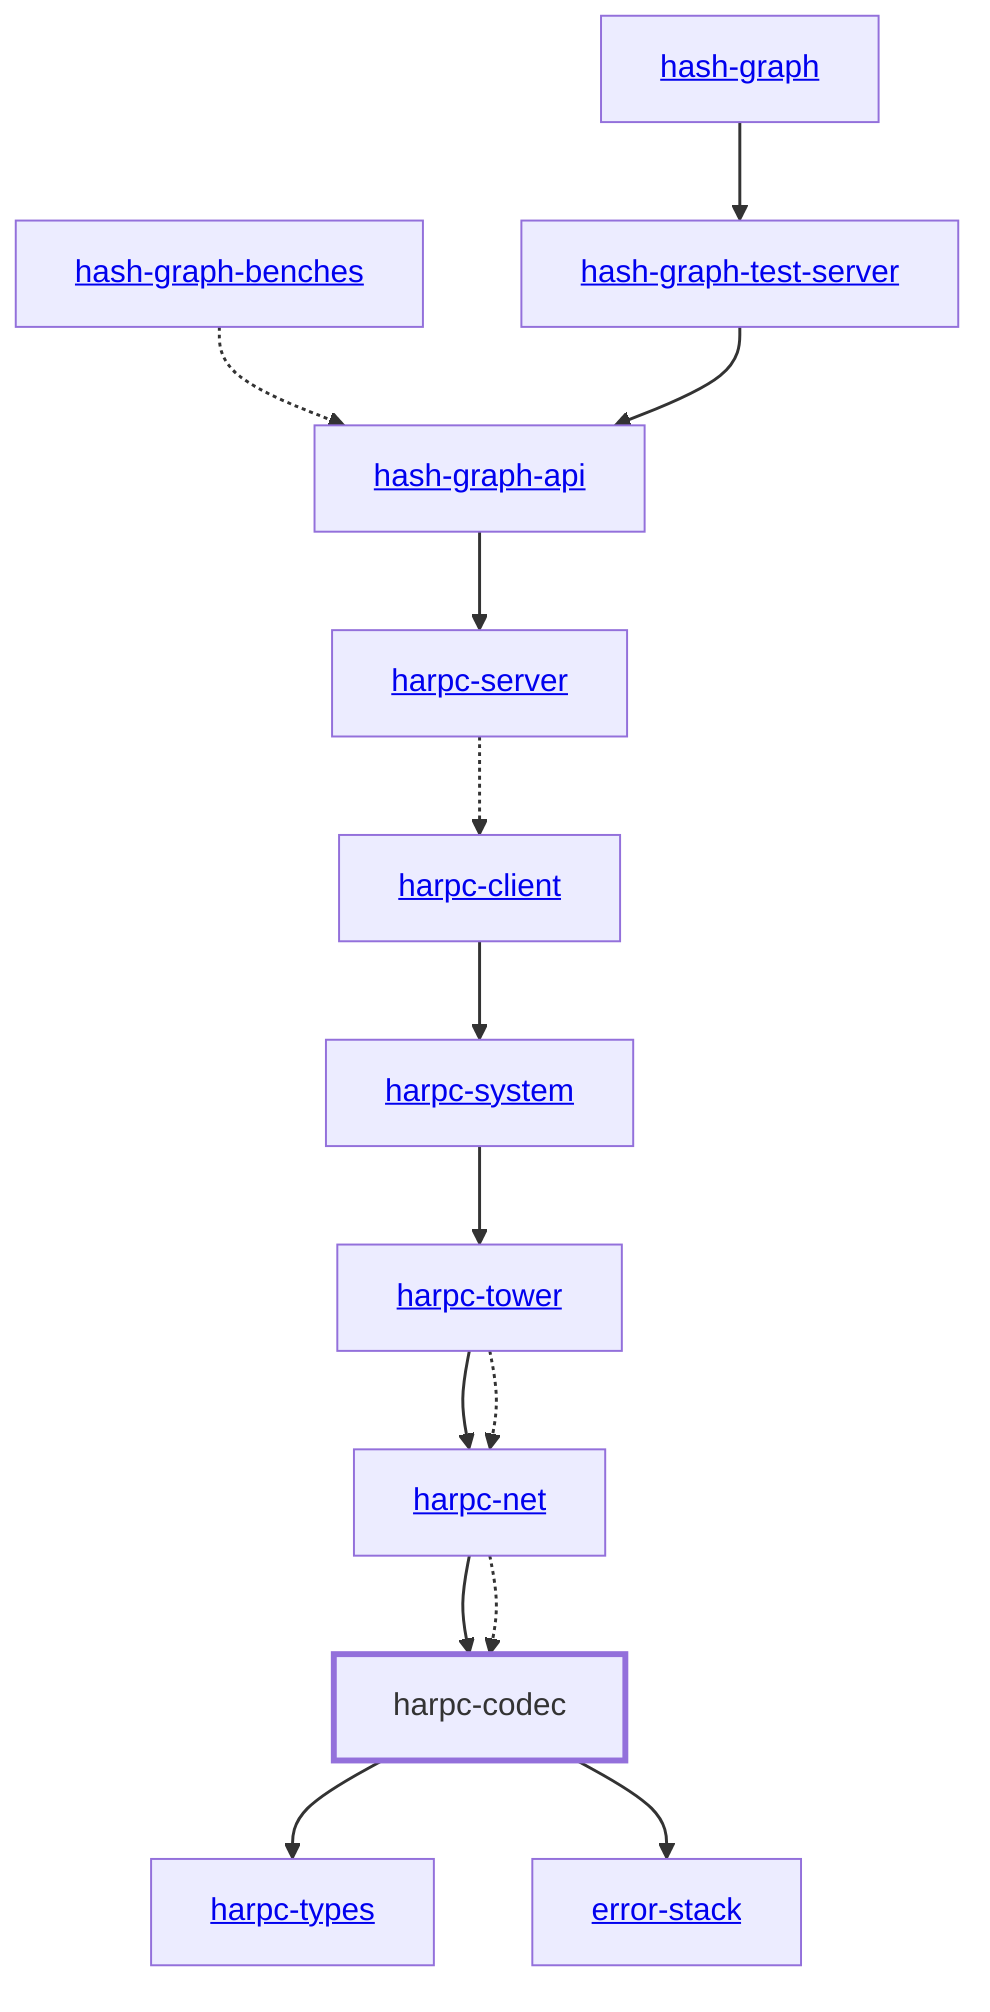 graph TD
    %% Configure the diagram
    linkStyle default stroke-width:1.5px
    classDef default stroke-width:1px
    classDef root stroke-width:3px
    classDef dev stroke-width:1px
    classDef build stroke-width:1px
    %% Legend
    %% --> : Normal dependency
    %% -.-> : Dev dependency
    %% ---> : Build dependency
    0[harpc-codec]
    class 0 root
    1[<a href="../harpc_types/index.html">harpc-types</a>]
    2[<a href="../error_stack/index.html">error-stack</a>]
    3[<a href="../harpc_client/index.html">harpc-client</a>]
    4[<a href="../harpc_net/index.html">harpc-net</a>]
    5[<a href="../harpc_server/index.html">harpc-server</a>]
    6[<a href="../harpc_tower/index.html">harpc-tower</a>]
    7[<a href="../hash_graph/index.html">hash-graph</a>]
    8[<a href="../hash_graph_api/index.html">hash-graph-api</a>]
    9[<a href="../harpc_system/index.html">harpc-system</a>]
    10[<a href="../hash_graph_benches/index.html">hash-graph-benches</a>]
    11[<a href="../hash_graph_test_server/index.html">hash-graph-test-server</a>]
    class 11 dev
    0 --> 1
    0 --> 2
    4 --> 0
    4 -.-> 0
    5 -.-> 3
    6 --> 4
    6 -.-> 4
    8 --> 5
    9 --> 6
    10 -.-> 8
    11 --> 8
    3 --> 9
    7 --> 11